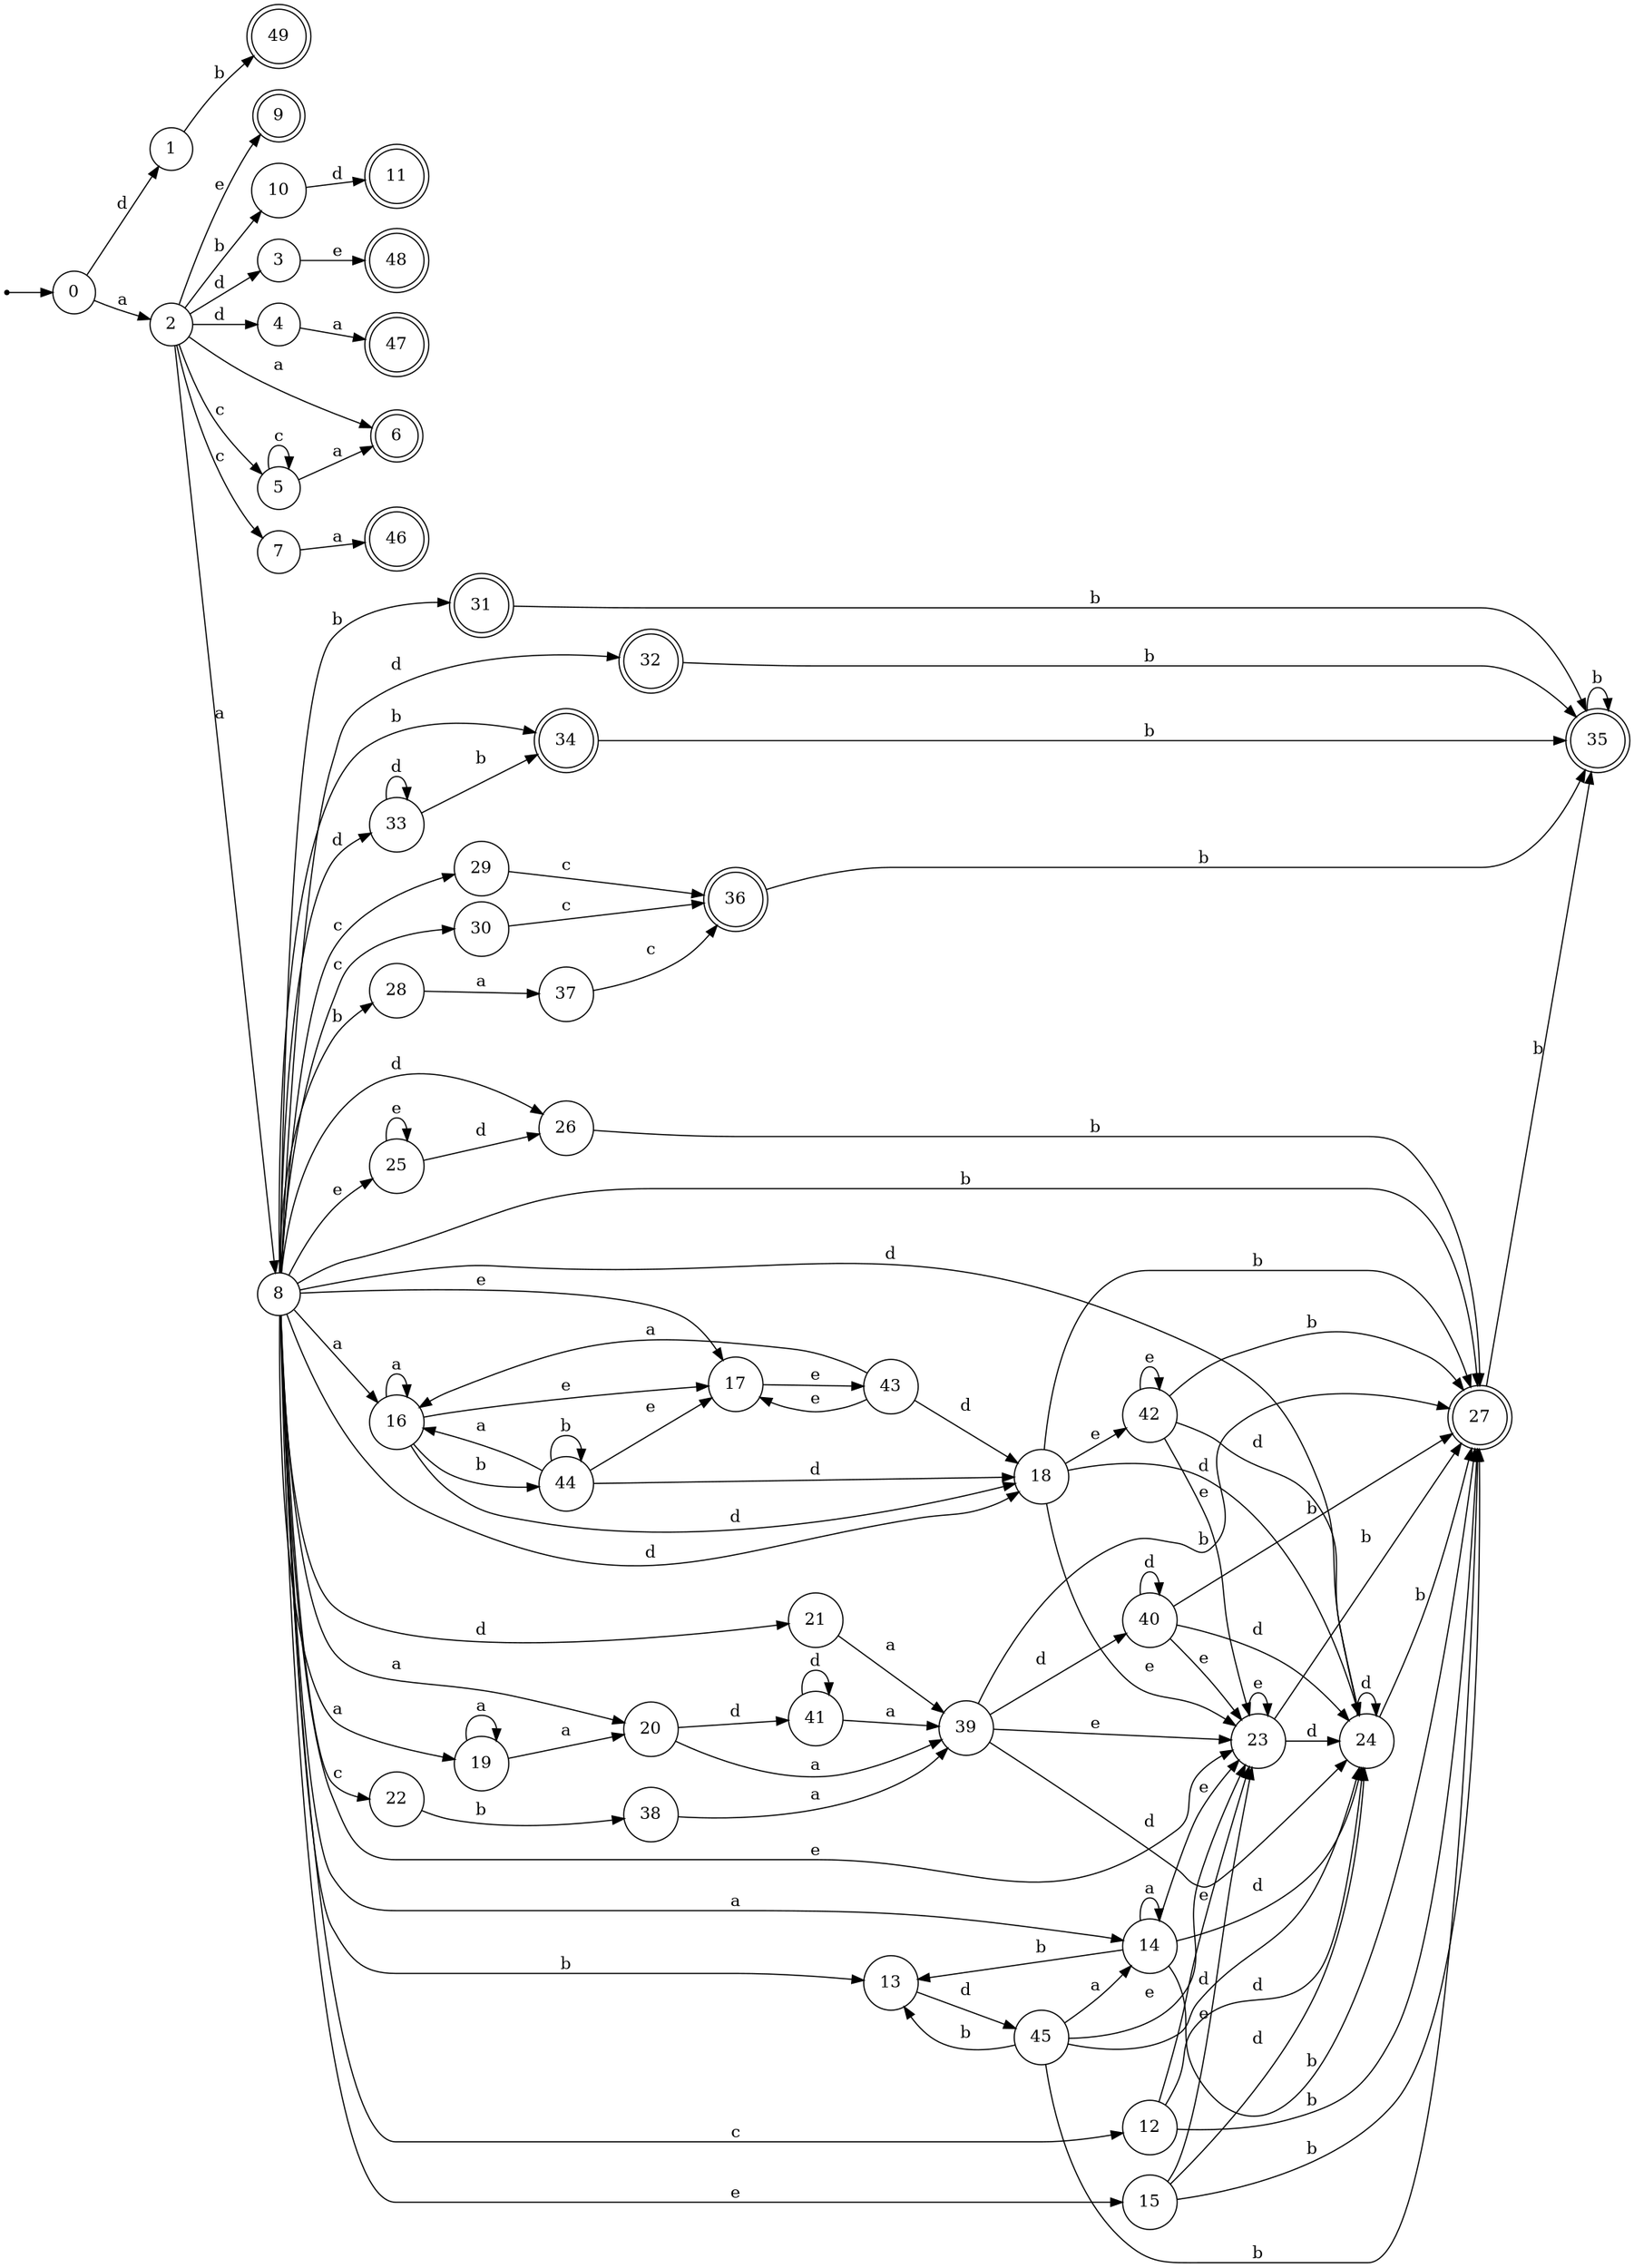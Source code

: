 digraph finite_state_machine {
rankdir=LR;
size="20,20";
node [shape = point]; "dummy0"
node [shape = circle]; "0";
"dummy0" -> "0";
node [shape = circle]; "1";
node [shape = circle]; "2";
node [shape = circle]; "3";
node [shape = circle]; "4";
node [shape = circle]; "5";
node [shape = doublecircle]; "6";node [shape = circle]; "7";
node [shape = circle]; "8";
node [shape = doublecircle]; "9";node [shape = circle]; "10";
node [shape = doublecircle]; "11";node [shape = circle]; "12";
node [shape = circle]; "13";
node [shape = circle]; "14";
node [shape = circle]; "15";
node [shape = circle]; "16";
node [shape = circle]; "17";
node [shape = circle]; "18";
node [shape = circle]; "19";
node [shape = circle]; "20";
node [shape = circle]; "21";
node [shape = circle]; "22";
node [shape = circle]; "23";
node [shape = circle]; "24";
node [shape = circle]; "25";
node [shape = circle]; "26";
node [shape = doublecircle]; "27";node [shape = circle]; "28";
node [shape = circle]; "29";
node [shape = circle]; "30";
node [shape = doublecircle]; "31";node [shape = doublecircle]; "32";node [shape = circle]; "33";
node [shape = doublecircle]; "34";node [shape = doublecircle]; "35";node [shape = doublecircle]; "36";node [shape = circle]; "37";
node [shape = circle]; "38";
node [shape = circle]; "39";
node [shape = circle]; "40";
node [shape = circle]; "41";
node [shape = circle]; "42";
node [shape = circle]; "43";
node [shape = circle]; "44";
node [shape = circle]; "45";
node [shape = doublecircle]; "46";node [shape = doublecircle]; "47";node [shape = doublecircle]; "48";node [shape = doublecircle]; "49";"0" -> "1" [label = "d"];
 "0" -> "2" [label = "a"];
 "2" -> "3" [label = "d"];
 "2" -> "4" [label = "d"];
 "2" -> "5" [label = "c"];
 "2" -> "7" [label = "c"];
 "2" -> "8" [label = "a"];
 "2" -> "6" [label = "a"];
 "2" -> "9" [label = "e"];
 "2" -> "10" [label = "b"];
 "10" -> "11" [label = "d"];
 "8" -> "12" [label = "c"];
 "8" -> "29" [label = "c"];
 "8" -> "22" [label = "c"];
 "8" -> "30" [label = "c"];
 "8" -> "34" [label = "b"];
 "8" -> "27" [label = "b"];
 "8" -> "28" [label = "b"];
 "8" -> "13" [label = "b"];
 "8" -> "31" [label = "b"];
 "8" -> "16" [label = "a"];
 "8" -> "19" [label = "a"];
 "8" -> "20" [label = "a"];
 "8" -> "14" [label = "a"];
 "8" -> "17" [label = "e"];
 "8" -> "23" [label = "e"];
 "8" -> "25" [label = "e"];
 "8" -> "15" [label = "e"];
 "8" -> "32" [label = "d"];
 "8" -> "33" [label = "d"];
 "8" -> "18" [label = "d"];
 "8" -> "21" [label = "d"];
 "8" -> "24" [label = "d"];
 "8" -> "26" [label = "d"];
 "34" -> "35" [label = "b"];
 "35" -> "35" [label = "b"];
 "33" -> "33" [label = "d"];
 "33" -> "34" [label = "b"];
 "32" -> "35" [label = "b"];
 "31" -> "35" [label = "b"];
 "30" -> "36" [label = "c"];
 "36" -> "35" [label = "b"];
 "29" -> "36" [label = "c"];
 "28" -> "37" [label = "a"];
 "37" -> "36" [label = "c"];
 "27" -> "35" [label = "b"];
 "26" -> "27" [label = "b"];
 "25" -> "25" [label = "e"];
 "25" -> "26" [label = "d"];
 "24" -> "24" [label = "d"];
 "24" -> "27" [label = "b"];
 "23" -> "23" [label = "e"];
 "23" -> "24" [label = "d"];
 "23" -> "27" [label = "b"];
 "22" -> "38" [label = "b"];
 "38" -> "39" [label = "a"];
 "39" -> "40" [label = "d"];
 "39" -> "24" [label = "d"];
 "39" -> "23" [label = "e"];
 "39" -> "27" [label = "b"];
 "40" -> "40" [label = "d"];
 "40" -> "24" [label = "d"];
 "40" -> "23" [label = "e"];
 "40" -> "27" [label = "b"];
 "21" -> "39" [label = "a"];
 "20" -> "41" [label = "d"];
 "20" -> "39" [label = "a"];
 "41" -> "41" [label = "d"];
 "41" -> "39" [label = "a"];
 "19" -> "19" [label = "a"];
 "19" -> "20" [label = "a"];
 "18" -> "42" [label = "e"];
 "18" -> "23" [label = "e"];
 "18" -> "24" [label = "d"];
 "18" -> "27" [label = "b"];
 "42" -> "42" [label = "e"];
 "42" -> "23" [label = "e"];
 "42" -> "24" [label = "d"];
 "42" -> "27" [label = "b"];
 "17" -> "43" [label = "e"];
 "43" -> "17" [label = "e"];
 "43" -> "16" [label = "a"];
 "43" -> "18" [label = "d"];
 "16" -> "16" [label = "a"];
 "16" -> "44" [label = "b"];
 "16" -> "17" [label = "e"];
 "16" -> "18" [label = "d"];
 "44" -> "44" [label = "b"];
 "44" -> "16" [label = "a"];
 "44" -> "17" [label = "e"];
 "44" -> "18" [label = "d"];
 "15" -> "23" [label = "e"];
 "15" -> "24" [label = "d"];
 "15" -> "27" [label = "b"];
 "14" -> "14" [label = "a"];
 "14" -> "27" [label = "b"];
 "14" -> "13" [label = "b"];
 "14" -> "23" [label = "e"];
 "14" -> "24" [label = "d"];
 "13" -> "45" [label = "d"];
 "45" -> "27" [label = "b"];
 "45" -> "13" [label = "b"];
 "45" -> "14" [label = "a"];
 "45" -> "23" [label = "e"];
 "45" -> "24" [label = "d"];
 "12" -> "23" [label = "e"];
 "12" -> "24" [label = "d"];
 "12" -> "27" [label = "b"];
 "7" -> "46" [label = "a"];
 "5" -> "5" [label = "c"];
 "5" -> "6" [label = "a"];
 "4" -> "47" [label = "a"];
 "3" -> "48" [label = "e"];
 "1" -> "49" [label = "b"];
 }

